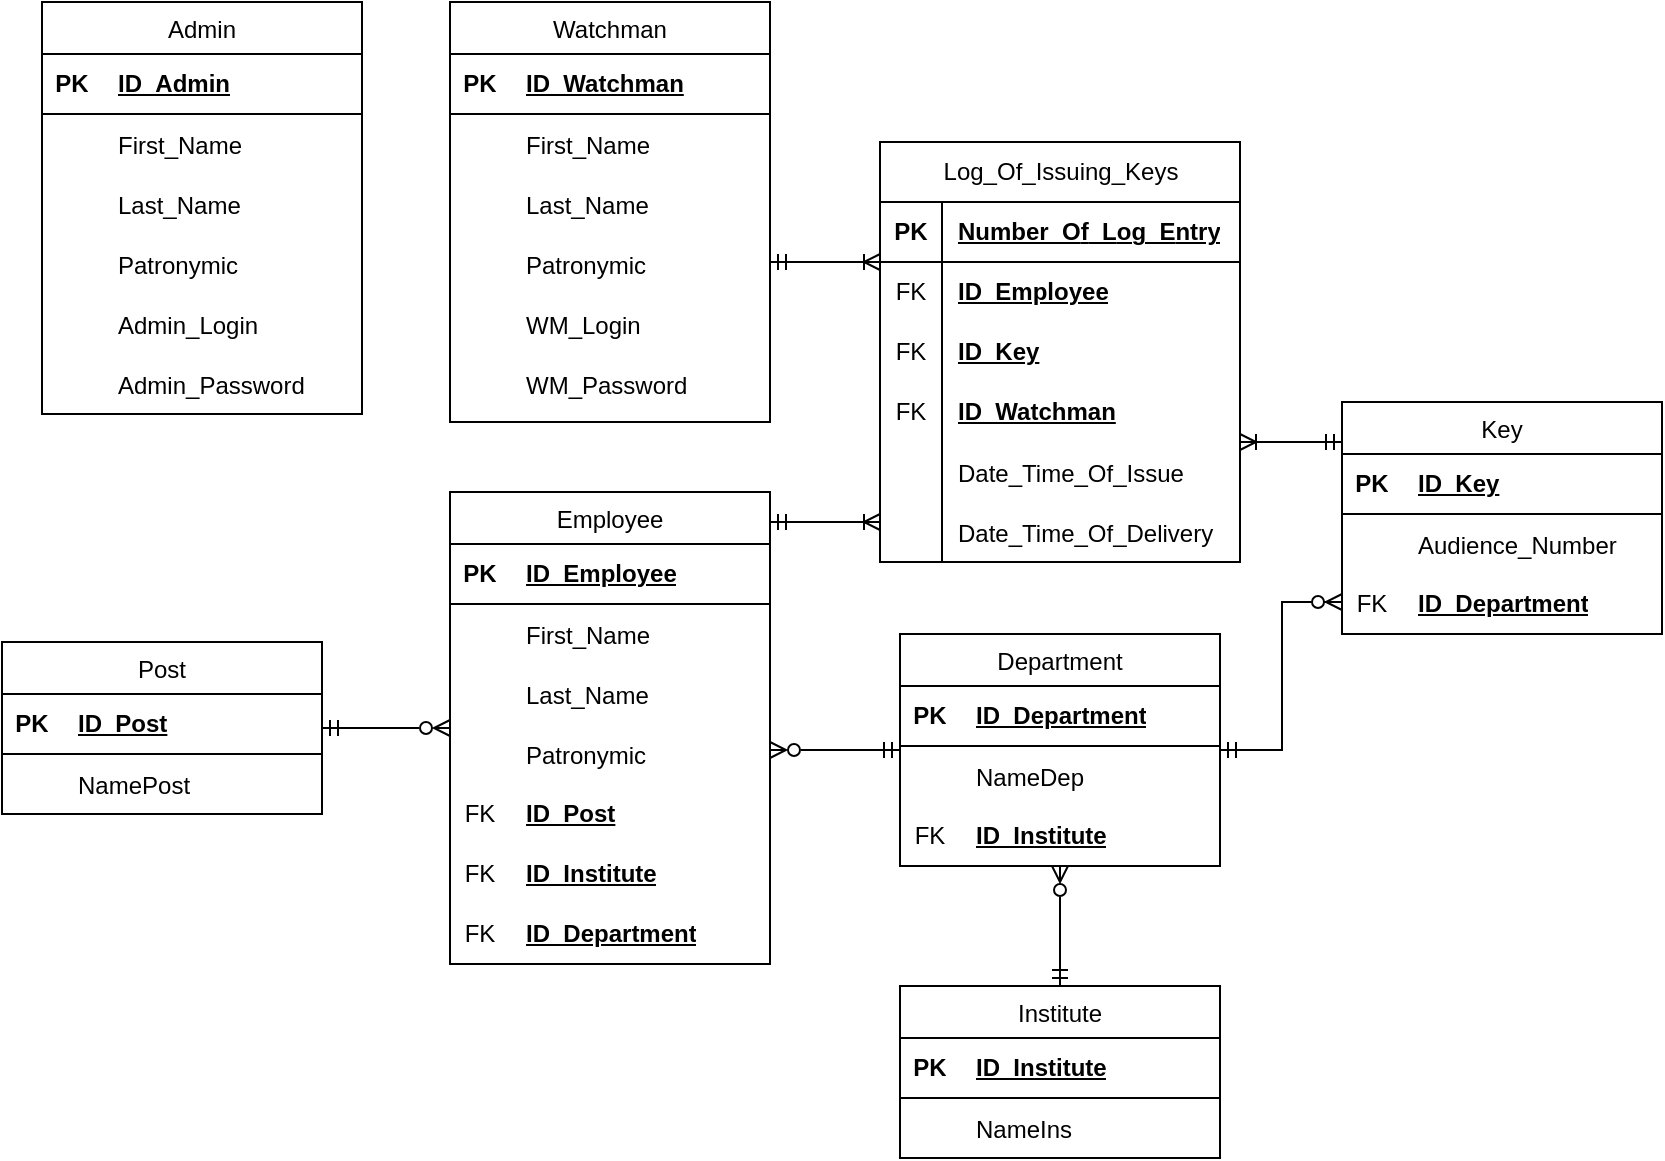 <mxfile version="22.0.2" type="device">
  <diagram id="C5RBs43oDa-KdzZeNtuy" name="Page-1">
    <mxGraphModel dx="978" dy="566" grid="1" gridSize="10" guides="1" tooltips="1" connect="1" arrows="1" fold="1" page="1" pageScale="1" pageWidth="827" pageHeight="1169" math="0" shadow="0">
      <root>
        <mxCell id="WIyWlLk6GJQsqaUBKTNV-0" />
        <mxCell id="WIyWlLk6GJQsqaUBKTNV-1" parent="WIyWlLk6GJQsqaUBKTNV-0" />
        <mxCell id="zkfFHV4jXpPFQw0GAbJ--0" value="Employee" style="swimlane;fontStyle=0;align=center;verticalAlign=top;childLayout=stackLayout;horizontal=1;startSize=26;horizontalStack=0;resizeParent=1;resizeLast=0;collapsible=1;marginBottom=0;rounded=0;shadow=0;strokeWidth=1;" parent="WIyWlLk6GJQsqaUBKTNV-1" vertex="1">
          <mxGeometry x="254" y="295" width="160" height="236" as="geometry">
            <mxRectangle x="230" y="140" width="160" height="26" as="alternateBounds" />
          </mxGeometry>
        </mxCell>
        <mxCell id="UOupSPB55MdnXbQMoO1Y-1" value="" style="shape=table;startSize=0;container=1;collapsible=1;childLayout=tableLayout;fixedRows=1;rowLines=0;fontStyle=0;align=center;resizeLast=1;strokeColor=none;fillColor=none;collapsible=0;" parent="zkfFHV4jXpPFQw0GAbJ--0" vertex="1">
          <mxGeometry y="26" width="160" height="30" as="geometry" />
        </mxCell>
        <mxCell id="UOupSPB55MdnXbQMoO1Y-2" value="" style="shape=tableRow;horizontal=0;startSize=0;swimlaneHead=0;swimlaneBody=0;fillColor=none;collapsible=0;dropTarget=0;points=[[0,0.5],[1,0.5]];portConstraint=eastwest;top=0;left=0;right=0;bottom=1;" parent="UOupSPB55MdnXbQMoO1Y-1" vertex="1">
          <mxGeometry width="160" height="30" as="geometry" />
        </mxCell>
        <mxCell id="UOupSPB55MdnXbQMoO1Y-3" value="PK" style="shape=partialRectangle;connectable=0;fillColor=none;top=0;left=0;bottom=0;right=0;fontStyle=1;overflow=hidden;whiteSpace=wrap;html=1;" parent="UOupSPB55MdnXbQMoO1Y-2" vertex="1">
          <mxGeometry width="30" height="30" as="geometry">
            <mxRectangle width="30" height="30" as="alternateBounds" />
          </mxGeometry>
        </mxCell>
        <mxCell id="UOupSPB55MdnXbQMoO1Y-4" value="ID_Employee" style="shape=partialRectangle;connectable=0;fillColor=none;top=0;left=0;bottom=0;right=0;align=left;spacingLeft=6;fontStyle=5;overflow=hidden;whiteSpace=wrap;html=1;" parent="UOupSPB55MdnXbQMoO1Y-2" vertex="1">
          <mxGeometry x="30" width="130" height="30" as="geometry">
            <mxRectangle width="130" height="30" as="alternateBounds" />
          </mxGeometry>
        </mxCell>
        <mxCell id="UOupSPB55MdnXbQMoO1Y-19" value="" style="shape=table;startSize=0;container=1;collapsible=1;childLayout=tableLayout;fixedRows=1;rowLines=0;fontStyle=0;align=center;resizeLast=1;strokeColor=none;fillColor=none;collapsible=0;whiteSpace=wrap;html=1;" parent="zkfFHV4jXpPFQw0GAbJ--0" vertex="1">
          <mxGeometry y="56" width="160" height="180" as="geometry" />
        </mxCell>
        <mxCell id="UOupSPB55MdnXbQMoO1Y-20" value="" style="shape=tableRow;horizontal=0;startSize=0;swimlaneHead=0;swimlaneBody=0;fillColor=none;collapsible=0;dropTarget=0;points=[[0,0.5],[1,0.5]];portConstraint=eastwest;top=0;left=0;right=0;bottom=0;" parent="UOupSPB55MdnXbQMoO1Y-19" vertex="1">
          <mxGeometry width="160" height="30" as="geometry" />
        </mxCell>
        <mxCell id="UOupSPB55MdnXbQMoO1Y-21" value="" style="shape=partialRectangle;connectable=0;fillColor=none;top=0;left=0;bottom=0;right=0;editable=1;overflow=hidden;" parent="UOupSPB55MdnXbQMoO1Y-20" vertex="1">
          <mxGeometry width="30" height="30" as="geometry">
            <mxRectangle width="30" height="30" as="alternateBounds" />
          </mxGeometry>
        </mxCell>
        <mxCell id="UOupSPB55MdnXbQMoO1Y-22" value="First_Name" style="shape=partialRectangle;connectable=0;fillColor=none;top=0;left=0;bottom=0;right=0;align=left;spacingLeft=6;overflow=hidden;" parent="UOupSPB55MdnXbQMoO1Y-20" vertex="1">
          <mxGeometry x="30" width="130" height="30" as="geometry">
            <mxRectangle width="130" height="30" as="alternateBounds" />
          </mxGeometry>
        </mxCell>
        <mxCell id="UOupSPB55MdnXbQMoO1Y-23" value="" style="shape=tableRow;horizontal=0;startSize=0;swimlaneHead=0;swimlaneBody=0;fillColor=none;collapsible=0;dropTarget=0;points=[[0,0.5],[1,0.5]];portConstraint=eastwest;top=0;left=0;right=0;bottom=0;" parent="UOupSPB55MdnXbQMoO1Y-19" vertex="1">
          <mxGeometry y="30" width="160" height="30" as="geometry" />
        </mxCell>
        <mxCell id="UOupSPB55MdnXbQMoO1Y-24" value="" style="shape=partialRectangle;connectable=0;fillColor=none;top=0;left=0;bottom=0;right=0;editable=1;overflow=hidden;" parent="UOupSPB55MdnXbQMoO1Y-23" vertex="1">
          <mxGeometry width="30" height="30" as="geometry">
            <mxRectangle width="30" height="30" as="alternateBounds" />
          </mxGeometry>
        </mxCell>
        <mxCell id="UOupSPB55MdnXbQMoO1Y-25" value="Last_Name" style="shape=partialRectangle;connectable=0;fillColor=none;top=0;left=0;bottom=0;right=0;align=left;spacingLeft=6;overflow=hidden;" parent="UOupSPB55MdnXbQMoO1Y-23" vertex="1">
          <mxGeometry x="30" width="130" height="30" as="geometry">
            <mxRectangle width="130" height="30" as="alternateBounds" />
          </mxGeometry>
        </mxCell>
        <mxCell id="UOupSPB55MdnXbQMoO1Y-26" value="" style="shape=tableRow;horizontal=0;startSize=0;swimlaneHead=0;swimlaneBody=0;fillColor=none;collapsible=0;dropTarget=0;points=[[0,0.5],[1,0.5]];portConstraint=eastwest;top=0;left=0;right=0;bottom=0;" parent="UOupSPB55MdnXbQMoO1Y-19" vertex="1">
          <mxGeometry y="60" width="160" height="30" as="geometry" />
        </mxCell>
        <mxCell id="UOupSPB55MdnXbQMoO1Y-27" value="" style="shape=partialRectangle;connectable=0;fillColor=none;top=0;left=0;bottom=0;right=0;editable=1;overflow=hidden;" parent="UOupSPB55MdnXbQMoO1Y-26" vertex="1">
          <mxGeometry width="30" height="30" as="geometry">
            <mxRectangle width="30" height="30" as="alternateBounds" />
          </mxGeometry>
        </mxCell>
        <mxCell id="UOupSPB55MdnXbQMoO1Y-28" value="Patronymic" style="shape=partialRectangle;connectable=0;fillColor=none;top=0;left=0;bottom=0;right=0;align=left;spacingLeft=6;overflow=hidden;" parent="UOupSPB55MdnXbQMoO1Y-26" vertex="1">
          <mxGeometry x="30" width="130" height="30" as="geometry">
            <mxRectangle width="130" height="30" as="alternateBounds" />
          </mxGeometry>
        </mxCell>
        <mxCell id="UOupSPB55MdnXbQMoO1Y-46" value="" style="shape=tableRow;horizontal=0;startSize=0;swimlaneHead=0;swimlaneBody=0;fillColor=none;collapsible=0;dropTarget=0;points=[[0,0.5],[1,0.5]];portConstraint=eastwest;top=0;left=0;right=0;bottom=0;" parent="UOupSPB55MdnXbQMoO1Y-19" vertex="1">
          <mxGeometry y="90" width="160" height="30" as="geometry" />
        </mxCell>
        <mxCell id="UOupSPB55MdnXbQMoO1Y-47" value="FK" style="shape=partialRectangle;connectable=0;fillColor=none;top=0;left=0;bottom=0;right=0;fontStyle=0;overflow=hidden;whiteSpace=wrap;html=1;" parent="UOupSPB55MdnXbQMoO1Y-46" vertex="1">
          <mxGeometry width="30" height="30" as="geometry">
            <mxRectangle width="30" height="30" as="alternateBounds" />
          </mxGeometry>
        </mxCell>
        <mxCell id="UOupSPB55MdnXbQMoO1Y-48" value="&lt;span style=&quot;font-weight: 700; text-decoration-line: underline;&quot;&gt;ID_Post&lt;/span&gt;" style="shape=partialRectangle;connectable=0;fillColor=none;top=0;left=0;bottom=0;right=0;align=left;spacingLeft=6;fontStyle=0;overflow=hidden;whiteSpace=wrap;html=1;" parent="UOupSPB55MdnXbQMoO1Y-46" vertex="1">
          <mxGeometry x="30" width="130" height="30" as="geometry">
            <mxRectangle width="130" height="30" as="alternateBounds" />
          </mxGeometry>
        </mxCell>
        <mxCell id="uPKx5u7-B9Xr0Ci02o4j-3" value="" style="shape=tableRow;horizontal=0;startSize=0;swimlaneHead=0;swimlaneBody=0;fillColor=none;collapsible=0;dropTarget=0;points=[[0,0.5],[1,0.5]];portConstraint=eastwest;top=0;left=0;right=0;bottom=0;" vertex="1" parent="UOupSPB55MdnXbQMoO1Y-19">
          <mxGeometry y="120" width="160" height="30" as="geometry" />
        </mxCell>
        <mxCell id="uPKx5u7-B9Xr0Ci02o4j-4" value="FK" style="shape=partialRectangle;connectable=0;fillColor=none;top=0;left=0;bottom=0;right=0;fontStyle=0;overflow=hidden;whiteSpace=wrap;html=1;" vertex="1" parent="uPKx5u7-B9Xr0Ci02o4j-3">
          <mxGeometry width="30" height="30" as="geometry">
            <mxRectangle width="30" height="30" as="alternateBounds" />
          </mxGeometry>
        </mxCell>
        <mxCell id="uPKx5u7-B9Xr0Ci02o4j-5" value="&lt;b&gt;&lt;u&gt;ID_Institute&lt;/u&gt;&lt;/b&gt;" style="shape=partialRectangle;connectable=0;fillColor=none;top=0;left=0;bottom=0;right=0;align=left;spacingLeft=6;fontStyle=0;overflow=hidden;whiteSpace=wrap;html=1;" vertex="1" parent="uPKx5u7-B9Xr0Ci02o4j-3">
          <mxGeometry x="30" width="130" height="30" as="geometry">
            <mxRectangle width="130" height="30" as="alternateBounds" />
          </mxGeometry>
        </mxCell>
        <mxCell id="7SrPLqzMXHPydlQZm9VU-0" value="" style="shape=tableRow;horizontal=0;startSize=0;swimlaneHead=0;swimlaneBody=0;fillColor=none;collapsible=0;dropTarget=0;points=[[0,0.5],[1,0.5]];portConstraint=eastwest;top=0;left=0;right=0;bottom=0;" parent="UOupSPB55MdnXbQMoO1Y-19" vertex="1">
          <mxGeometry y="150" width="160" height="30" as="geometry" />
        </mxCell>
        <mxCell id="7SrPLqzMXHPydlQZm9VU-1" value="FK" style="shape=partialRectangle;connectable=0;fillColor=none;top=0;left=0;bottom=0;right=0;fontStyle=0;overflow=hidden;whiteSpace=wrap;html=1;" parent="7SrPLqzMXHPydlQZm9VU-0" vertex="1">
          <mxGeometry width="30" height="30" as="geometry">
            <mxRectangle width="30" height="30" as="alternateBounds" />
          </mxGeometry>
        </mxCell>
        <mxCell id="7SrPLqzMXHPydlQZm9VU-2" value="&lt;b&gt;&lt;u&gt;ID_Department&lt;/u&gt;&lt;/b&gt;" style="shape=partialRectangle;connectable=0;fillColor=none;top=0;left=0;bottom=0;right=0;align=left;spacingLeft=6;fontStyle=0;overflow=hidden;whiteSpace=wrap;html=1;" parent="7SrPLqzMXHPydlQZm9VU-0" vertex="1">
          <mxGeometry x="30" width="130" height="30" as="geometry">
            <mxRectangle width="130" height="30" as="alternateBounds" />
          </mxGeometry>
        </mxCell>
        <mxCell id="zkfFHV4jXpPFQw0GAbJ--6" value="Post" style="swimlane;fontStyle=0;align=center;verticalAlign=top;childLayout=stackLayout;horizontal=1;startSize=26;horizontalStack=0;resizeParent=1;resizeLast=0;collapsible=1;marginBottom=0;rounded=0;shadow=0;strokeWidth=1;" parent="WIyWlLk6GJQsqaUBKTNV-1" vertex="1">
          <mxGeometry x="30" y="370" width="160" height="86" as="geometry">
            <mxRectangle x="130" y="380" width="160" height="26" as="alternateBounds" />
          </mxGeometry>
        </mxCell>
        <mxCell id="UOupSPB55MdnXbQMoO1Y-39" value="" style="shape=table;startSize=0;container=1;collapsible=1;childLayout=tableLayout;fixedRows=1;rowLines=0;fontStyle=0;align=center;resizeLast=1;strokeColor=none;fillColor=none;collapsible=0;" parent="zkfFHV4jXpPFQw0GAbJ--6" vertex="1">
          <mxGeometry y="26" width="160" height="60" as="geometry" />
        </mxCell>
        <mxCell id="UOupSPB55MdnXbQMoO1Y-40" value="" style="shape=tableRow;horizontal=0;startSize=0;swimlaneHead=0;swimlaneBody=0;fillColor=none;collapsible=0;dropTarget=0;points=[[0,0.5],[1,0.5]];portConstraint=eastwest;top=0;left=0;right=0;bottom=1;" parent="UOupSPB55MdnXbQMoO1Y-39" vertex="1">
          <mxGeometry width="160" height="30" as="geometry" />
        </mxCell>
        <mxCell id="UOupSPB55MdnXbQMoO1Y-41" value="PK" style="shape=partialRectangle;connectable=0;fillColor=none;top=0;left=0;bottom=0;right=0;fontStyle=1;overflow=hidden;whiteSpace=wrap;html=1;" parent="UOupSPB55MdnXbQMoO1Y-40" vertex="1">
          <mxGeometry width="30" height="30" as="geometry">
            <mxRectangle width="30" height="30" as="alternateBounds" />
          </mxGeometry>
        </mxCell>
        <mxCell id="UOupSPB55MdnXbQMoO1Y-42" value="ID_Post" style="shape=partialRectangle;connectable=0;fillColor=none;top=0;left=0;bottom=0;right=0;align=left;spacingLeft=6;fontStyle=5;overflow=hidden;whiteSpace=wrap;html=1;" parent="UOupSPB55MdnXbQMoO1Y-40" vertex="1">
          <mxGeometry x="30" width="130" height="30" as="geometry">
            <mxRectangle width="130" height="30" as="alternateBounds" />
          </mxGeometry>
        </mxCell>
        <mxCell id="UOupSPB55MdnXbQMoO1Y-43" value="" style="shape=tableRow;horizontal=0;startSize=0;swimlaneHead=0;swimlaneBody=0;fillColor=none;collapsible=0;dropTarget=0;points=[[0,0.5],[1,0.5]];portConstraint=eastwest;top=0;left=0;right=0;bottom=0;" parent="UOupSPB55MdnXbQMoO1Y-39" vertex="1">
          <mxGeometry y="30" width="160" height="30" as="geometry" />
        </mxCell>
        <mxCell id="UOupSPB55MdnXbQMoO1Y-44" value="" style="shape=partialRectangle;connectable=0;fillColor=none;top=0;left=0;bottom=0;right=0;editable=1;overflow=hidden;" parent="UOupSPB55MdnXbQMoO1Y-43" vertex="1">
          <mxGeometry width="30" height="30" as="geometry">
            <mxRectangle width="30" height="30" as="alternateBounds" />
          </mxGeometry>
        </mxCell>
        <mxCell id="UOupSPB55MdnXbQMoO1Y-45" value="NamePost" style="shape=partialRectangle;connectable=0;fillColor=none;top=0;left=0;bottom=0;right=0;align=left;spacingLeft=6;overflow=hidden;" parent="UOupSPB55MdnXbQMoO1Y-43" vertex="1">
          <mxGeometry x="30" width="130" height="30" as="geometry">
            <mxRectangle width="130" height="30" as="alternateBounds" />
          </mxGeometry>
        </mxCell>
        <mxCell id="zkfFHV4jXpPFQw0GAbJ--13" value="Department" style="swimlane;fontStyle=0;align=center;verticalAlign=top;childLayout=stackLayout;horizontal=1;startSize=26;horizontalStack=0;resizeParent=1;resizeLast=0;collapsible=1;marginBottom=0;rounded=0;shadow=0;strokeWidth=1;" parent="WIyWlLk6GJQsqaUBKTNV-1" vertex="1">
          <mxGeometry x="479" y="366" width="160" height="116" as="geometry">
            <mxRectangle x="340" y="380" width="170" height="26" as="alternateBounds" />
          </mxGeometry>
        </mxCell>
        <mxCell id="UOupSPB55MdnXbQMoO1Y-9" value="" style="shape=table;startSize=0;container=1;collapsible=1;childLayout=tableLayout;fixedRows=1;rowLines=0;fontStyle=0;align=center;resizeLast=1;strokeColor=none;fillColor=none;collapsible=0;" parent="zkfFHV4jXpPFQw0GAbJ--13" vertex="1">
          <mxGeometry y="26" width="160" height="90" as="geometry" />
        </mxCell>
        <mxCell id="UOupSPB55MdnXbQMoO1Y-10" value="" style="shape=tableRow;horizontal=0;startSize=0;swimlaneHead=0;swimlaneBody=0;fillColor=none;collapsible=0;dropTarget=0;points=[[0,0.5],[1,0.5]];portConstraint=eastwest;top=0;left=0;right=0;bottom=1;" parent="UOupSPB55MdnXbQMoO1Y-9" vertex="1">
          <mxGeometry width="160" height="30" as="geometry" />
        </mxCell>
        <mxCell id="UOupSPB55MdnXbQMoO1Y-11" value="PK" style="shape=partialRectangle;connectable=0;fillColor=none;top=0;left=0;bottom=0;right=0;fontStyle=1;overflow=hidden;whiteSpace=wrap;html=1;" parent="UOupSPB55MdnXbQMoO1Y-10" vertex="1">
          <mxGeometry width="30" height="30" as="geometry">
            <mxRectangle width="30" height="30" as="alternateBounds" />
          </mxGeometry>
        </mxCell>
        <mxCell id="UOupSPB55MdnXbQMoO1Y-12" value="ID_Department" style="shape=partialRectangle;connectable=0;fillColor=none;top=0;left=0;bottom=0;right=0;align=left;spacingLeft=6;fontStyle=5;overflow=hidden;whiteSpace=wrap;html=1;" parent="UOupSPB55MdnXbQMoO1Y-10" vertex="1">
          <mxGeometry x="30" width="130" height="30" as="geometry">
            <mxRectangle width="130" height="30" as="alternateBounds" />
          </mxGeometry>
        </mxCell>
        <mxCell id="UOupSPB55MdnXbQMoO1Y-16" value="" style="shape=tableRow;horizontal=0;startSize=0;swimlaneHead=0;swimlaneBody=0;fillColor=none;collapsible=0;dropTarget=0;points=[[0,0.5],[1,0.5]];portConstraint=eastwest;top=0;left=0;right=0;bottom=0;" parent="UOupSPB55MdnXbQMoO1Y-9" vertex="1">
          <mxGeometry y="30" width="160" height="30" as="geometry" />
        </mxCell>
        <mxCell id="UOupSPB55MdnXbQMoO1Y-17" value="" style="shape=partialRectangle;connectable=0;fillColor=none;top=0;left=0;bottom=0;right=0;editable=1;overflow=hidden;" parent="UOupSPB55MdnXbQMoO1Y-16" vertex="1">
          <mxGeometry width="30" height="30" as="geometry">
            <mxRectangle width="30" height="30" as="alternateBounds" />
          </mxGeometry>
        </mxCell>
        <mxCell id="UOupSPB55MdnXbQMoO1Y-18" value="NameDep" style="shape=partialRectangle;connectable=0;fillColor=none;top=0;left=0;bottom=0;right=0;align=left;spacingLeft=6;overflow=hidden;" parent="UOupSPB55MdnXbQMoO1Y-16" vertex="1">
          <mxGeometry x="30" width="130" height="30" as="geometry">
            <mxRectangle width="130" height="30" as="alternateBounds" />
          </mxGeometry>
        </mxCell>
        <mxCell id="7SrPLqzMXHPydlQZm9VU-12" value="" style="shape=tableRow;horizontal=0;startSize=0;swimlaneHead=0;swimlaneBody=0;fillColor=none;collapsible=0;dropTarget=0;points=[[0,0.5],[1,0.5]];portConstraint=eastwest;top=0;left=0;right=0;bottom=0;" parent="UOupSPB55MdnXbQMoO1Y-9" vertex="1">
          <mxGeometry y="60" width="160" height="30" as="geometry" />
        </mxCell>
        <mxCell id="7SrPLqzMXHPydlQZm9VU-13" value="FK" style="shape=partialRectangle;connectable=0;fillColor=none;top=0;left=0;bottom=0;right=0;fontStyle=0;overflow=hidden;whiteSpace=wrap;html=1;" parent="7SrPLqzMXHPydlQZm9VU-12" vertex="1">
          <mxGeometry width="30" height="30" as="geometry">
            <mxRectangle width="30" height="30" as="alternateBounds" />
          </mxGeometry>
        </mxCell>
        <mxCell id="7SrPLqzMXHPydlQZm9VU-14" value="&lt;b&gt;&lt;u&gt;ID_Institute&lt;/u&gt;&lt;/b&gt;" style="shape=partialRectangle;connectable=0;fillColor=none;top=0;left=0;bottom=0;right=0;align=left;spacingLeft=6;fontStyle=0;overflow=hidden;whiteSpace=wrap;html=1;" parent="7SrPLqzMXHPydlQZm9VU-12" vertex="1">
          <mxGeometry x="30" width="130" height="30" as="geometry">
            <mxRectangle width="130" height="30" as="alternateBounds" />
          </mxGeometry>
        </mxCell>
        <mxCell id="zkfFHV4jXpPFQw0GAbJ--17" value="Key" style="swimlane;fontStyle=0;align=center;verticalAlign=top;childLayout=stackLayout;horizontal=1;startSize=26;horizontalStack=0;resizeParent=1;resizeLast=0;collapsible=1;marginBottom=0;rounded=0;shadow=0;strokeWidth=1;" parent="WIyWlLk6GJQsqaUBKTNV-1" vertex="1">
          <mxGeometry x="700" y="250" width="160" height="116" as="geometry">
            <mxRectangle x="550" y="140" width="160" height="26" as="alternateBounds" />
          </mxGeometry>
        </mxCell>
        <mxCell id="UOupSPB55MdnXbQMoO1Y-5" value="" style="shape=table;startSize=0;container=1;collapsible=1;childLayout=tableLayout;fixedRows=1;rowLines=0;fontStyle=0;align=center;resizeLast=1;strokeColor=none;fillColor=none;collapsible=0;" parent="zkfFHV4jXpPFQw0GAbJ--17" vertex="1">
          <mxGeometry y="26" width="160" height="30" as="geometry" />
        </mxCell>
        <mxCell id="UOupSPB55MdnXbQMoO1Y-6" value="" style="shape=tableRow;horizontal=0;startSize=0;swimlaneHead=0;swimlaneBody=0;fillColor=none;collapsible=0;dropTarget=0;points=[[0,0.5],[1,0.5]];portConstraint=eastwest;top=0;left=0;right=0;bottom=1;" parent="UOupSPB55MdnXbQMoO1Y-5" vertex="1">
          <mxGeometry width="160" height="30" as="geometry" />
        </mxCell>
        <mxCell id="UOupSPB55MdnXbQMoO1Y-7" value="PK" style="shape=partialRectangle;connectable=0;fillColor=none;top=0;left=0;bottom=0;right=0;fontStyle=1;overflow=hidden;whiteSpace=wrap;html=1;" parent="UOupSPB55MdnXbQMoO1Y-6" vertex="1">
          <mxGeometry width="30" height="30" as="geometry">
            <mxRectangle width="30" height="30" as="alternateBounds" />
          </mxGeometry>
        </mxCell>
        <mxCell id="UOupSPB55MdnXbQMoO1Y-8" value="ID_Key" style="shape=partialRectangle;connectable=0;fillColor=none;top=0;left=0;bottom=0;right=0;align=left;spacingLeft=6;fontStyle=5;overflow=hidden;whiteSpace=wrap;html=1;" parent="UOupSPB55MdnXbQMoO1Y-6" vertex="1">
          <mxGeometry x="30" width="130" height="30" as="geometry">
            <mxRectangle width="130" height="30" as="alternateBounds" />
          </mxGeometry>
        </mxCell>
        <mxCell id="UOupSPB55MdnXbQMoO1Y-29" value="" style="shape=table;startSize=0;container=1;collapsible=1;childLayout=tableLayout;fixedRows=1;rowLines=0;fontStyle=0;align=center;resizeLast=1;strokeColor=none;fillColor=none;collapsible=0;whiteSpace=wrap;html=1;" parent="zkfFHV4jXpPFQw0GAbJ--17" vertex="1">
          <mxGeometry y="56" width="160" height="60" as="geometry" />
        </mxCell>
        <mxCell id="UOupSPB55MdnXbQMoO1Y-30" value="" style="shape=tableRow;horizontal=0;startSize=0;swimlaneHead=0;swimlaneBody=0;fillColor=none;collapsible=0;dropTarget=0;points=[[0,0.5],[1,0.5]];portConstraint=eastwest;top=0;left=0;right=0;bottom=0;" parent="UOupSPB55MdnXbQMoO1Y-29" vertex="1">
          <mxGeometry width="160" height="30" as="geometry" />
        </mxCell>
        <mxCell id="UOupSPB55MdnXbQMoO1Y-31" value="" style="shape=partialRectangle;connectable=0;fillColor=none;top=0;left=0;bottom=0;right=0;editable=1;overflow=hidden;" parent="UOupSPB55MdnXbQMoO1Y-30" vertex="1">
          <mxGeometry width="30" height="30" as="geometry">
            <mxRectangle width="30" height="30" as="alternateBounds" />
          </mxGeometry>
        </mxCell>
        <mxCell id="UOupSPB55MdnXbQMoO1Y-32" value="Audience_Number" style="shape=partialRectangle;connectable=0;fillColor=none;top=0;left=0;bottom=0;right=0;align=left;spacingLeft=6;overflow=hidden;" parent="UOupSPB55MdnXbQMoO1Y-30" vertex="1">
          <mxGeometry x="30" width="130" height="30" as="geometry">
            <mxRectangle width="130" height="30" as="alternateBounds" />
          </mxGeometry>
        </mxCell>
        <mxCell id="UOupSPB55MdnXbQMoO1Y-33" value="" style="shape=tableRow;horizontal=0;startSize=0;swimlaneHead=0;swimlaneBody=0;fillColor=none;collapsible=0;dropTarget=0;points=[[0,0.5],[1,0.5]];portConstraint=eastwest;top=0;left=0;right=0;bottom=0;" parent="UOupSPB55MdnXbQMoO1Y-29" vertex="1">
          <mxGeometry y="30" width="160" height="30" as="geometry" />
        </mxCell>
        <mxCell id="UOupSPB55MdnXbQMoO1Y-34" value="FK" style="shape=partialRectangle;connectable=0;fillColor=none;top=0;left=0;bottom=0;right=0;fontStyle=0;overflow=hidden;whiteSpace=wrap;html=1;" parent="UOupSPB55MdnXbQMoO1Y-33" vertex="1">
          <mxGeometry width="30" height="30" as="geometry">
            <mxRectangle width="30" height="30" as="alternateBounds" />
          </mxGeometry>
        </mxCell>
        <mxCell id="UOupSPB55MdnXbQMoO1Y-35" value="&lt;span style=&quot;font-weight: 700; text-decoration-line: underline;&quot;&gt;ID_Department&lt;/span&gt;" style="shape=partialRectangle;connectable=0;fillColor=none;top=0;left=0;bottom=0;right=0;align=left;spacingLeft=6;fontStyle=0;overflow=hidden;whiteSpace=wrap;html=1;" parent="UOupSPB55MdnXbQMoO1Y-33" vertex="1">
          <mxGeometry x="30" width="130" height="30" as="geometry">
            <mxRectangle width="130" height="30" as="alternateBounds" />
          </mxGeometry>
        </mxCell>
        <mxCell id="UOupSPB55MdnXbQMoO1Y-53" value="" style="edgeStyle=entityRelationEdgeStyle;fontSize=12;html=1;endArrow=ERzeroToMany;startArrow=ERmandOne;rounded=0;endFill=0;" parent="WIyWlLk6GJQsqaUBKTNV-1" source="zkfFHV4jXpPFQw0GAbJ--6" target="zkfFHV4jXpPFQw0GAbJ--0" edge="1">
          <mxGeometry width="100" height="100" relative="1" as="geometry">
            <mxPoint x="219" y="470" as="sourcePoint" />
            <mxPoint x="499" y="460" as="targetPoint" />
          </mxGeometry>
        </mxCell>
        <mxCell id="UOupSPB55MdnXbQMoO1Y-61" value="&lt;font style=&quot;font-weight: normal; font-size: 12px;&quot; face=&quot;Helvetica&quot;&gt;&lt;span style=&quot;line-height: 107%;&quot; lang=&quot;EN-US&quot;&gt;Log_&lt;/span&gt;&lt;span style=&quot;line-height: 107%;&quot; lang=&quot;EN-US&quot;&gt;Of_&lt;/span&gt;&lt;span style=&quot;line-height: 107%;&quot; lang=&quot;EN-US&quot;&gt;Issuing_&lt;/span&gt;&lt;span style=&quot;line-height: 107%;&quot; lang=&quot;EN-US&quot;&gt;Keys&lt;/span&gt;&lt;/font&gt;" style="shape=table;startSize=30;container=1;collapsible=1;childLayout=tableLayout;fixedRows=1;rowLines=0;fontStyle=1;align=center;resizeLast=1;html=1;" parent="WIyWlLk6GJQsqaUBKTNV-1" vertex="1">
          <mxGeometry x="469" y="120" width="180" height="210" as="geometry" />
        </mxCell>
        <mxCell id="UOupSPB55MdnXbQMoO1Y-62" value="" style="shape=tableRow;horizontal=0;startSize=0;swimlaneHead=0;swimlaneBody=0;fillColor=none;collapsible=0;dropTarget=0;points=[[0,0.5],[1,0.5]];portConstraint=eastwest;top=0;left=0;right=0;bottom=1;" parent="UOupSPB55MdnXbQMoO1Y-61" vertex="1">
          <mxGeometry y="30" width="180" height="30" as="geometry" />
        </mxCell>
        <mxCell id="UOupSPB55MdnXbQMoO1Y-63" value="PK" style="shape=partialRectangle;connectable=0;fillColor=none;top=0;left=0;bottom=0;right=0;fontStyle=1;overflow=hidden;whiteSpace=wrap;html=1;" parent="UOupSPB55MdnXbQMoO1Y-62" vertex="1">
          <mxGeometry width="31" height="30" as="geometry">
            <mxRectangle width="31" height="30" as="alternateBounds" />
          </mxGeometry>
        </mxCell>
        <mxCell id="UOupSPB55MdnXbQMoO1Y-64" value="&lt;span style=&quot;white-space-collapse: preserve;&quot; data-src-align=&quot;18:5&quot; class=&quot;EzKURWReUAB5oZgtQNkl&quot;&gt;Number_O&lt;/span&gt;&lt;span style=&quot;white-space-collapse: preserve;&quot;&gt;f&lt;/span&gt;&lt;span style=&quot;white-space-collapse: preserve;&quot; data-src-align=&quot;31:1&quot; class=&quot;EzKURWReUAB5oZgtQNkl&quot;&gt;_L&lt;/span&gt;&lt;span style=&quot;white-space-collapse: preserve;&quot; data-src-align=&quot;33:7&quot; class=&quot;EzKURWReUAB5oZgtQNkl&quot;&gt;og_E&lt;/span&gt;&lt;span style=&quot;white-space-collapse: preserve;&quot; data-src-align=&quot;24:6&quot; class=&quot;EzKURWReUAB5oZgtQNkl&quot;&gt;ntry&lt;/span&gt;" style="shape=partialRectangle;connectable=0;fillColor=none;top=0;left=0;bottom=0;right=0;align=left;spacingLeft=6;fontStyle=5;overflow=hidden;whiteSpace=wrap;html=1;" parent="UOupSPB55MdnXbQMoO1Y-62" vertex="1">
          <mxGeometry x="31" width="149" height="30" as="geometry">
            <mxRectangle width="149" height="30" as="alternateBounds" />
          </mxGeometry>
        </mxCell>
        <mxCell id="UOupSPB55MdnXbQMoO1Y-77" value="" style="shape=tableRow;horizontal=0;startSize=0;swimlaneHead=0;swimlaneBody=0;fillColor=none;collapsible=0;dropTarget=0;points=[[0,0.5],[1,0.5]];portConstraint=eastwest;top=0;left=0;right=0;bottom=0;" parent="UOupSPB55MdnXbQMoO1Y-61" vertex="1">
          <mxGeometry y="60" width="180" height="30" as="geometry" />
        </mxCell>
        <mxCell id="UOupSPB55MdnXbQMoO1Y-78" value="FK" style="shape=partialRectangle;connectable=0;fillColor=none;top=0;left=0;bottom=0;right=0;fontStyle=0;overflow=hidden;whiteSpace=wrap;html=1;" parent="UOupSPB55MdnXbQMoO1Y-77" vertex="1">
          <mxGeometry width="31" height="30" as="geometry">
            <mxRectangle width="31" height="30" as="alternateBounds" />
          </mxGeometry>
        </mxCell>
        <mxCell id="UOupSPB55MdnXbQMoO1Y-79" value="&lt;span style=&quot;font-weight: 700; text-decoration-line: underline;&quot;&gt;ID_Employee&lt;/span&gt;" style="shape=partialRectangle;connectable=0;fillColor=none;top=0;left=0;bottom=0;right=0;align=left;spacingLeft=6;fontStyle=0;overflow=hidden;whiteSpace=wrap;html=1;" parent="UOupSPB55MdnXbQMoO1Y-77" vertex="1">
          <mxGeometry x="31" width="149" height="30" as="geometry">
            <mxRectangle width="149" height="30" as="alternateBounds" />
          </mxGeometry>
        </mxCell>
        <mxCell id="UOupSPB55MdnXbQMoO1Y-80" value="" style="shape=tableRow;horizontal=0;startSize=0;swimlaneHead=0;swimlaneBody=0;fillColor=none;collapsible=0;dropTarget=0;points=[[0,0.5],[1,0.5]];portConstraint=eastwest;top=0;left=0;right=0;bottom=0;" parent="UOupSPB55MdnXbQMoO1Y-61" vertex="1">
          <mxGeometry y="90" width="180" height="30" as="geometry" />
        </mxCell>
        <mxCell id="UOupSPB55MdnXbQMoO1Y-81" value="FK" style="shape=partialRectangle;connectable=0;fillColor=none;top=0;left=0;bottom=0;right=0;fontStyle=0;overflow=hidden;whiteSpace=wrap;html=1;" parent="UOupSPB55MdnXbQMoO1Y-80" vertex="1">
          <mxGeometry width="31" height="30" as="geometry">
            <mxRectangle width="31" height="30" as="alternateBounds" />
          </mxGeometry>
        </mxCell>
        <mxCell id="UOupSPB55MdnXbQMoO1Y-82" value="&lt;span style=&quot;font-weight: 700; text-decoration-line: underline;&quot;&gt;ID_Key&lt;/span&gt;" style="shape=partialRectangle;connectable=0;fillColor=none;top=0;left=0;bottom=0;right=0;align=left;spacingLeft=6;fontStyle=0;overflow=hidden;whiteSpace=wrap;html=1;" parent="UOupSPB55MdnXbQMoO1Y-80" vertex="1">
          <mxGeometry x="31" width="149" height="30" as="geometry">
            <mxRectangle width="149" height="30" as="alternateBounds" />
          </mxGeometry>
        </mxCell>
        <mxCell id="uPKx5u7-B9Xr0Ci02o4j-36" value="" style="shape=tableRow;horizontal=0;startSize=0;swimlaneHead=0;swimlaneBody=0;fillColor=none;collapsible=0;dropTarget=0;points=[[0,0.5],[1,0.5]];portConstraint=eastwest;top=0;left=0;right=0;bottom=0;" vertex="1" parent="UOupSPB55MdnXbQMoO1Y-61">
          <mxGeometry y="120" width="180" height="30" as="geometry" />
        </mxCell>
        <mxCell id="uPKx5u7-B9Xr0Ci02o4j-37" value="FK" style="shape=partialRectangle;connectable=0;fillColor=none;top=0;left=0;bottom=0;right=0;fontStyle=0;overflow=hidden;whiteSpace=wrap;html=1;" vertex="1" parent="uPKx5u7-B9Xr0Ci02o4j-36">
          <mxGeometry width="31" height="30" as="geometry">
            <mxRectangle width="31" height="30" as="alternateBounds" />
          </mxGeometry>
        </mxCell>
        <mxCell id="uPKx5u7-B9Xr0Ci02o4j-38" value="&lt;b&gt;&lt;u&gt;ID_Watchman&lt;/u&gt;&lt;/b&gt;" style="shape=partialRectangle;connectable=0;fillColor=none;top=0;left=0;bottom=0;right=0;align=left;spacingLeft=6;fontStyle=0;overflow=hidden;whiteSpace=wrap;html=1;" vertex="1" parent="uPKx5u7-B9Xr0Ci02o4j-36">
          <mxGeometry x="31" width="149" height="30" as="geometry">
            <mxRectangle width="149" height="30" as="alternateBounds" />
          </mxGeometry>
        </mxCell>
        <mxCell id="UOupSPB55MdnXbQMoO1Y-83" value="" style="shape=tableRow;horizontal=0;startSize=0;swimlaneHead=0;swimlaneBody=0;fillColor=none;collapsible=0;dropTarget=0;points=[[0,0.5],[1,0.5]];portConstraint=eastwest;top=0;left=0;right=0;bottom=0;" parent="UOupSPB55MdnXbQMoO1Y-61" vertex="1">
          <mxGeometry y="150" width="180" height="30" as="geometry" />
        </mxCell>
        <mxCell id="UOupSPB55MdnXbQMoO1Y-84" value="" style="shape=partialRectangle;connectable=0;fillColor=none;top=0;left=0;bottom=0;right=0;editable=1;overflow=hidden;" parent="UOupSPB55MdnXbQMoO1Y-83" vertex="1">
          <mxGeometry width="31" height="30" as="geometry">
            <mxRectangle width="31" height="30" as="alternateBounds" />
          </mxGeometry>
        </mxCell>
        <mxCell id="UOupSPB55MdnXbQMoO1Y-85" value="Date_Time_Of_Issue" style="shape=partialRectangle;connectable=0;fillColor=none;top=0;left=0;bottom=0;right=0;align=left;spacingLeft=6;overflow=hidden;" parent="UOupSPB55MdnXbQMoO1Y-83" vertex="1">
          <mxGeometry x="31" width="149" height="30" as="geometry">
            <mxRectangle width="149" height="30" as="alternateBounds" />
          </mxGeometry>
        </mxCell>
        <mxCell id="UOupSPB55MdnXbQMoO1Y-86" value="" style="shape=tableRow;horizontal=0;startSize=0;swimlaneHead=0;swimlaneBody=0;fillColor=none;collapsible=0;dropTarget=0;points=[[0,0.5],[1,0.5]];portConstraint=eastwest;top=0;left=0;right=0;bottom=0;" parent="UOupSPB55MdnXbQMoO1Y-61" vertex="1">
          <mxGeometry y="180" width="180" height="30" as="geometry" />
        </mxCell>
        <mxCell id="UOupSPB55MdnXbQMoO1Y-87" value="" style="shape=partialRectangle;connectable=0;fillColor=none;top=0;left=0;bottom=0;right=0;editable=1;overflow=hidden;" parent="UOupSPB55MdnXbQMoO1Y-86" vertex="1">
          <mxGeometry width="31" height="30" as="geometry">
            <mxRectangle width="31" height="30" as="alternateBounds" />
          </mxGeometry>
        </mxCell>
        <mxCell id="UOupSPB55MdnXbQMoO1Y-88" value="Date_Time_Of_Delivery" style="shape=partialRectangle;connectable=0;fillColor=none;top=0;left=0;bottom=0;right=0;align=left;spacingLeft=6;overflow=hidden;" parent="UOupSPB55MdnXbQMoO1Y-86" vertex="1">
          <mxGeometry x="31" width="149" height="30" as="geometry">
            <mxRectangle width="149" height="30" as="alternateBounds" />
          </mxGeometry>
        </mxCell>
        <mxCell id="UOupSPB55MdnXbQMoO1Y-89" value="" style="fontSize=12;html=1;endArrow=ERoneToMany;startArrow=ERmandOne;rounded=0;edgeStyle=orthogonalEdgeStyle;" parent="WIyWlLk6GJQsqaUBKTNV-1" source="zkfFHV4jXpPFQw0GAbJ--0" target="UOupSPB55MdnXbQMoO1Y-61" edge="1">
          <mxGeometry width="100" height="100" relative="1" as="geometry">
            <mxPoint x="219" y="393" as="sourcePoint" />
            <mxPoint x="269" y="393" as="targetPoint" />
            <Array as="points">
              <mxPoint x="460" y="310" />
              <mxPoint x="460" y="310" />
            </Array>
          </mxGeometry>
        </mxCell>
        <mxCell id="UOupSPB55MdnXbQMoO1Y-91" value="" style="edgeStyle=orthogonalEdgeStyle;fontSize=12;html=1;endArrow=ERoneToMany;startArrow=ERmandOne;rounded=0;" parent="WIyWlLk6GJQsqaUBKTNV-1" source="zkfFHV4jXpPFQw0GAbJ--17" target="UOupSPB55MdnXbQMoO1Y-61" edge="1">
          <mxGeometry width="100" height="100" relative="1" as="geometry">
            <mxPoint x="429" y="331" as="sourcePoint" />
            <mxPoint x="489" y="220" as="targetPoint" />
            <Array as="points">
              <mxPoint x="670" y="270" />
              <mxPoint x="670" y="270" />
            </Array>
          </mxGeometry>
        </mxCell>
        <mxCell id="iQXDOTAF35_w5zDHZqyW-0" value="" style="edgeStyle=orthogonalEdgeStyle;fontSize=12;html=1;endArrow=ERzeroToMany;startArrow=ERmandOne;rounded=0;" parent="WIyWlLk6GJQsqaUBKTNV-1" source="zkfFHV4jXpPFQw0GAbJ--13" target="zkfFHV4jXpPFQw0GAbJ--17" edge="1">
          <mxGeometry width="100" height="100" relative="1" as="geometry">
            <mxPoint x="400" y="400" as="sourcePoint" />
            <mxPoint x="500" y="300" as="targetPoint" />
            <Array as="points">
              <mxPoint x="670" y="424" />
              <mxPoint x="670" y="350" />
            </Array>
          </mxGeometry>
        </mxCell>
        <mxCell id="iQXDOTAF35_w5zDHZqyW-18" value="" style="fontSize=12;html=1;endArrow=ERzeroToMany;startArrow=ERmandOne;rounded=0;edgeStyle=orthogonalEdgeStyle;endFill=0;" parent="WIyWlLk6GJQsqaUBKTNV-1" source="zkfFHV4jXpPFQw0GAbJ--13" target="zkfFHV4jXpPFQw0GAbJ--0" edge="1">
          <mxGeometry width="100" height="100" relative="1" as="geometry">
            <mxPoint x="450" y="450" as="sourcePoint" />
            <mxPoint x="490" y="520" as="targetPoint" />
            <Array as="points">
              <mxPoint x="520" y="400" />
              <mxPoint x="520" y="400" />
            </Array>
          </mxGeometry>
        </mxCell>
        <mxCell id="7SrPLqzMXHPydlQZm9VU-4" value="Institute" style="swimlane;fontStyle=0;align=center;verticalAlign=top;childLayout=stackLayout;horizontal=1;startSize=26;horizontalStack=0;resizeParent=1;resizeLast=0;collapsible=1;marginBottom=0;rounded=0;shadow=0;strokeWidth=1;" parent="WIyWlLk6GJQsqaUBKTNV-1" vertex="1">
          <mxGeometry x="479" y="542" width="160" height="86" as="geometry">
            <mxRectangle x="340" y="380" width="170" height="26" as="alternateBounds" />
          </mxGeometry>
        </mxCell>
        <mxCell id="7SrPLqzMXHPydlQZm9VU-5" value="" style="shape=table;startSize=0;container=1;collapsible=1;childLayout=tableLayout;fixedRows=1;rowLines=0;fontStyle=0;align=center;resizeLast=1;strokeColor=none;fillColor=none;collapsible=0;" parent="7SrPLqzMXHPydlQZm9VU-4" vertex="1">
          <mxGeometry y="26" width="160" height="60" as="geometry" />
        </mxCell>
        <mxCell id="7SrPLqzMXHPydlQZm9VU-6" value="" style="shape=tableRow;horizontal=0;startSize=0;swimlaneHead=0;swimlaneBody=0;fillColor=none;collapsible=0;dropTarget=0;points=[[0,0.5],[1,0.5]];portConstraint=eastwest;top=0;left=0;right=0;bottom=1;" parent="7SrPLqzMXHPydlQZm9VU-5" vertex="1">
          <mxGeometry width="160" height="30" as="geometry" />
        </mxCell>
        <mxCell id="7SrPLqzMXHPydlQZm9VU-7" value="PK" style="shape=partialRectangle;connectable=0;fillColor=none;top=0;left=0;bottom=0;right=0;fontStyle=1;overflow=hidden;whiteSpace=wrap;html=1;" parent="7SrPLqzMXHPydlQZm9VU-6" vertex="1">
          <mxGeometry width="30" height="30" as="geometry">
            <mxRectangle width="30" height="30" as="alternateBounds" />
          </mxGeometry>
        </mxCell>
        <mxCell id="7SrPLqzMXHPydlQZm9VU-8" value="ID_Institute" style="shape=partialRectangle;connectable=0;fillColor=none;top=0;left=0;bottom=0;right=0;align=left;spacingLeft=6;fontStyle=5;overflow=hidden;whiteSpace=wrap;html=1;" parent="7SrPLqzMXHPydlQZm9VU-6" vertex="1">
          <mxGeometry x="30" width="130" height="30" as="geometry">
            <mxRectangle width="130" height="30" as="alternateBounds" />
          </mxGeometry>
        </mxCell>
        <mxCell id="7SrPLqzMXHPydlQZm9VU-9" value="" style="shape=tableRow;horizontal=0;startSize=0;swimlaneHead=0;swimlaneBody=0;fillColor=none;collapsible=0;dropTarget=0;points=[[0,0.5],[1,0.5]];portConstraint=eastwest;top=0;left=0;right=0;bottom=0;" parent="7SrPLqzMXHPydlQZm9VU-5" vertex="1">
          <mxGeometry y="30" width="160" height="30" as="geometry" />
        </mxCell>
        <mxCell id="7SrPLqzMXHPydlQZm9VU-10" value="" style="shape=partialRectangle;connectable=0;fillColor=none;top=0;left=0;bottom=0;right=0;editable=1;overflow=hidden;" parent="7SrPLqzMXHPydlQZm9VU-9" vertex="1">
          <mxGeometry width="30" height="30" as="geometry">
            <mxRectangle width="30" height="30" as="alternateBounds" />
          </mxGeometry>
        </mxCell>
        <mxCell id="7SrPLqzMXHPydlQZm9VU-11" value="NameIns" style="shape=partialRectangle;connectable=0;fillColor=none;top=0;left=0;bottom=0;right=0;align=left;spacingLeft=6;overflow=hidden;" parent="7SrPLqzMXHPydlQZm9VU-9" vertex="1">
          <mxGeometry x="30" width="130" height="30" as="geometry">
            <mxRectangle width="130" height="30" as="alternateBounds" />
          </mxGeometry>
        </mxCell>
        <mxCell id="7SrPLqzMXHPydlQZm9VU-16" value="" style="fontSize=12;html=1;endArrow=ERzeroToMany;startArrow=ERmandOne;rounded=0;edgeStyle=orthogonalEdgeStyle;endFill=0;" parent="WIyWlLk6GJQsqaUBKTNV-1" source="7SrPLqzMXHPydlQZm9VU-4" target="zkfFHV4jXpPFQw0GAbJ--13" edge="1">
          <mxGeometry width="100" height="100" relative="1" as="geometry">
            <mxPoint x="540" y="410" as="sourcePoint" />
            <mxPoint x="424" y="410" as="targetPoint" />
            <Array as="points" />
          </mxGeometry>
        </mxCell>
        <mxCell id="uPKx5u7-B9Xr0Ci02o4j-6" value="Watchman" style="swimlane;fontStyle=0;align=center;verticalAlign=top;childLayout=stackLayout;horizontal=1;startSize=26;horizontalStack=0;resizeParent=1;resizeLast=0;collapsible=1;marginBottom=0;rounded=0;shadow=0;strokeWidth=1;" vertex="1" parent="WIyWlLk6GJQsqaUBKTNV-1">
          <mxGeometry x="254" y="50" width="160" height="210" as="geometry">
            <mxRectangle x="230" y="140" width="160" height="26" as="alternateBounds" />
          </mxGeometry>
        </mxCell>
        <mxCell id="uPKx5u7-B9Xr0Ci02o4j-7" value="" style="shape=table;startSize=0;container=1;collapsible=1;childLayout=tableLayout;fixedRows=1;rowLines=0;fontStyle=0;align=center;resizeLast=1;strokeColor=none;fillColor=none;collapsible=0;" vertex="1" parent="uPKx5u7-B9Xr0Ci02o4j-6">
          <mxGeometry y="26" width="160" height="30" as="geometry" />
        </mxCell>
        <mxCell id="uPKx5u7-B9Xr0Ci02o4j-8" value="" style="shape=tableRow;horizontal=0;startSize=0;swimlaneHead=0;swimlaneBody=0;fillColor=none;collapsible=0;dropTarget=0;points=[[0,0.5],[1,0.5]];portConstraint=eastwest;top=0;left=0;right=0;bottom=1;" vertex="1" parent="uPKx5u7-B9Xr0Ci02o4j-7">
          <mxGeometry width="160" height="30" as="geometry" />
        </mxCell>
        <mxCell id="uPKx5u7-B9Xr0Ci02o4j-9" value="PK" style="shape=partialRectangle;connectable=0;fillColor=none;top=0;left=0;bottom=0;right=0;fontStyle=1;overflow=hidden;whiteSpace=wrap;html=1;" vertex="1" parent="uPKx5u7-B9Xr0Ci02o4j-8">
          <mxGeometry width="30" height="30" as="geometry">
            <mxRectangle width="30" height="30" as="alternateBounds" />
          </mxGeometry>
        </mxCell>
        <mxCell id="uPKx5u7-B9Xr0Ci02o4j-10" value="ID_Watchman" style="shape=partialRectangle;connectable=0;fillColor=none;top=0;left=0;bottom=0;right=0;align=left;spacingLeft=6;fontStyle=5;overflow=hidden;whiteSpace=wrap;html=1;" vertex="1" parent="uPKx5u7-B9Xr0Ci02o4j-8">
          <mxGeometry x="30" width="130" height="30" as="geometry">
            <mxRectangle width="130" height="30" as="alternateBounds" />
          </mxGeometry>
        </mxCell>
        <mxCell id="uPKx5u7-B9Xr0Ci02o4j-11" value="" style="shape=table;startSize=0;container=1;collapsible=1;childLayout=tableLayout;fixedRows=1;rowLines=0;fontStyle=0;align=center;resizeLast=1;strokeColor=none;fillColor=none;collapsible=0;whiteSpace=wrap;html=1;" vertex="1" parent="uPKx5u7-B9Xr0Ci02o4j-6">
          <mxGeometry y="56" width="160" height="154" as="geometry" />
        </mxCell>
        <mxCell id="uPKx5u7-B9Xr0Ci02o4j-12" value="" style="shape=tableRow;horizontal=0;startSize=0;swimlaneHead=0;swimlaneBody=0;fillColor=none;collapsible=0;dropTarget=0;points=[[0,0.5],[1,0.5]];portConstraint=eastwest;top=0;left=0;right=0;bottom=0;" vertex="1" parent="uPKx5u7-B9Xr0Ci02o4j-11">
          <mxGeometry width="160" height="30" as="geometry" />
        </mxCell>
        <mxCell id="uPKx5u7-B9Xr0Ci02o4j-13" value="" style="shape=partialRectangle;connectable=0;fillColor=none;top=0;left=0;bottom=0;right=0;editable=1;overflow=hidden;" vertex="1" parent="uPKx5u7-B9Xr0Ci02o4j-12">
          <mxGeometry width="30" height="30" as="geometry">
            <mxRectangle width="30" height="30" as="alternateBounds" />
          </mxGeometry>
        </mxCell>
        <mxCell id="uPKx5u7-B9Xr0Ci02o4j-14" value="First_Name" style="shape=partialRectangle;connectable=0;fillColor=none;top=0;left=0;bottom=0;right=0;align=left;spacingLeft=6;overflow=hidden;" vertex="1" parent="uPKx5u7-B9Xr0Ci02o4j-12">
          <mxGeometry x="30" width="130" height="30" as="geometry">
            <mxRectangle width="130" height="30" as="alternateBounds" />
          </mxGeometry>
        </mxCell>
        <mxCell id="uPKx5u7-B9Xr0Ci02o4j-15" value="" style="shape=tableRow;horizontal=0;startSize=0;swimlaneHead=0;swimlaneBody=0;fillColor=none;collapsible=0;dropTarget=0;points=[[0,0.5],[1,0.5]];portConstraint=eastwest;top=0;left=0;right=0;bottom=0;" vertex="1" parent="uPKx5u7-B9Xr0Ci02o4j-11">
          <mxGeometry y="30" width="160" height="30" as="geometry" />
        </mxCell>
        <mxCell id="uPKx5u7-B9Xr0Ci02o4j-16" value="" style="shape=partialRectangle;connectable=0;fillColor=none;top=0;left=0;bottom=0;right=0;editable=1;overflow=hidden;" vertex="1" parent="uPKx5u7-B9Xr0Ci02o4j-15">
          <mxGeometry width="30" height="30" as="geometry">
            <mxRectangle width="30" height="30" as="alternateBounds" />
          </mxGeometry>
        </mxCell>
        <mxCell id="uPKx5u7-B9Xr0Ci02o4j-17" value="Last_Name" style="shape=partialRectangle;connectable=0;fillColor=none;top=0;left=0;bottom=0;right=0;align=left;spacingLeft=6;overflow=hidden;" vertex="1" parent="uPKx5u7-B9Xr0Ci02o4j-15">
          <mxGeometry x="30" width="130" height="30" as="geometry">
            <mxRectangle width="130" height="30" as="alternateBounds" />
          </mxGeometry>
        </mxCell>
        <mxCell id="uPKx5u7-B9Xr0Ci02o4j-18" value="" style="shape=tableRow;horizontal=0;startSize=0;swimlaneHead=0;swimlaneBody=0;fillColor=none;collapsible=0;dropTarget=0;points=[[0,0.5],[1,0.5]];portConstraint=eastwest;top=0;left=0;right=0;bottom=0;" vertex="1" parent="uPKx5u7-B9Xr0Ci02o4j-11">
          <mxGeometry y="60" width="160" height="30" as="geometry" />
        </mxCell>
        <mxCell id="uPKx5u7-B9Xr0Ci02o4j-19" value="" style="shape=partialRectangle;connectable=0;fillColor=none;top=0;left=0;bottom=0;right=0;editable=1;overflow=hidden;" vertex="1" parent="uPKx5u7-B9Xr0Ci02o4j-18">
          <mxGeometry width="30" height="30" as="geometry">
            <mxRectangle width="30" height="30" as="alternateBounds" />
          </mxGeometry>
        </mxCell>
        <mxCell id="uPKx5u7-B9Xr0Ci02o4j-20" value="Patronymic" style="shape=partialRectangle;connectable=0;fillColor=none;top=0;left=0;bottom=0;right=0;align=left;spacingLeft=6;overflow=hidden;" vertex="1" parent="uPKx5u7-B9Xr0Ci02o4j-18">
          <mxGeometry x="30" width="130" height="30" as="geometry">
            <mxRectangle width="130" height="30" as="alternateBounds" />
          </mxGeometry>
        </mxCell>
        <mxCell id="uPKx5u7-B9Xr0Ci02o4j-30" value="" style="shape=tableRow;horizontal=0;startSize=0;swimlaneHead=0;swimlaneBody=0;fillColor=none;collapsible=0;dropTarget=0;points=[[0,0.5],[1,0.5]];portConstraint=eastwest;top=0;left=0;right=0;bottom=0;" vertex="1" parent="uPKx5u7-B9Xr0Ci02o4j-11">
          <mxGeometry y="90" width="160" height="30" as="geometry" />
        </mxCell>
        <mxCell id="uPKx5u7-B9Xr0Ci02o4j-31" value="" style="shape=partialRectangle;connectable=0;fillColor=none;top=0;left=0;bottom=0;right=0;editable=1;overflow=hidden;" vertex="1" parent="uPKx5u7-B9Xr0Ci02o4j-30">
          <mxGeometry width="30" height="30" as="geometry">
            <mxRectangle width="30" height="30" as="alternateBounds" />
          </mxGeometry>
        </mxCell>
        <mxCell id="uPKx5u7-B9Xr0Ci02o4j-32" value="WM_Login" style="shape=partialRectangle;connectable=0;fillColor=none;top=0;left=0;bottom=0;right=0;align=left;spacingLeft=6;overflow=hidden;" vertex="1" parent="uPKx5u7-B9Xr0Ci02o4j-30">
          <mxGeometry x="30" width="130" height="30" as="geometry">
            <mxRectangle width="130" height="30" as="alternateBounds" />
          </mxGeometry>
        </mxCell>
        <mxCell id="uPKx5u7-B9Xr0Ci02o4j-33" value="" style="shape=tableRow;horizontal=0;startSize=0;swimlaneHead=0;swimlaneBody=0;fillColor=none;collapsible=0;dropTarget=0;points=[[0,0.5],[1,0.5]];portConstraint=eastwest;top=0;left=0;right=0;bottom=0;" vertex="1" parent="uPKx5u7-B9Xr0Ci02o4j-11">
          <mxGeometry y="120" width="160" height="30" as="geometry" />
        </mxCell>
        <mxCell id="uPKx5u7-B9Xr0Ci02o4j-34" value="" style="shape=partialRectangle;connectable=0;fillColor=none;top=0;left=0;bottom=0;right=0;editable=1;overflow=hidden;" vertex="1" parent="uPKx5u7-B9Xr0Ci02o4j-33">
          <mxGeometry width="30" height="30" as="geometry">
            <mxRectangle width="30" height="30" as="alternateBounds" />
          </mxGeometry>
        </mxCell>
        <mxCell id="uPKx5u7-B9Xr0Ci02o4j-35" value="WM_Password" style="shape=partialRectangle;connectable=0;fillColor=none;top=0;left=0;bottom=0;right=0;align=left;spacingLeft=6;overflow=hidden;" vertex="1" parent="uPKx5u7-B9Xr0Ci02o4j-33">
          <mxGeometry x="30" width="130" height="30" as="geometry">
            <mxRectangle width="130" height="30" as="alternateBounds" />
          </mxGeometry>
        </mxCell>
        <mxCell id="uPKx5u7-B9Xr0Ci02o4j-39" value="" style="fontSize=12;html=1;endArrow=ERoneToMany;startArrow=ERmandOne;rounded=0;edgeStyle=orthogonalEdgeStyle;" edge="1" parent="WIyWlLk6GJQsqaUBKTNV-1" source="uPKx5u7-B9Xr0Ci02o4j-6" target="UOupSPB55MdnXbQMoO1Y-61">
          <mxGeometry width="100" height="100" relative="1" as="geometry">
            <mxPoint x="424" y="346" as="sourcePoint" />
            <mxPoint x="479" y="185" as="targetPoint" />
            <Array as="points">
              <mxPoint x="440" y="180" />
              <mxPoint x="440" y="180" />
            </Array>
          </mxGeometry>
        </mxCell>
        <mxCell id="uPKx5u7-B9Xr0Ci02o4j-40" value="Admin" style="swimlane;fontStyle=0;align=center;verticalAlign=top;childLayout=stackLayout;horizontal=1;startSize=26;horizontalStack=0;resizeParent=1;resizeLast=0;collapsible=1;marginBottom=0;rounded=0;shadow=0;strokeWidth=1;" vertex="1" parent="WIyWlLk6GJQsqaUBKTNV-1">
          <mxGeometry x="50" y="50" width="160" height="206" as="geometry">
            <mxRectangle x="340" y="380" width="170" height="26" as="alternateBounds" />
          </mxGeometry>
        </mxCell>
        <mxCell id="uPKx5u7-B9Xr0Ci02o4j-41" value="" style="shape=table;startSize=0;container=1;collapsible=1;childLayout=tableLayout;fixedRows=1;rowLines=0;fontStyle=0;align=center;resizeLast=1;strokeColor=none;fillColor=none;collapsible=0;" vertex="1" parent="uPKx5u7-B9Xr0Ci02o4j-40">
          <mxGeometry y="26" width="160" height="180" as="geometry" />
        </mxCell>
        <mxCell id="uPKx5u7-B9Xr0Ci02o4j-42" value="" style="shape=tableRow;horizontal=0;startSize=0;swimlaneHead=0;swimlaneBody=0;fillColor=none;collapsible=0;dropTarget=0;points=[[0,0.5],[1,0.5]];portConstraint=eastwest;top=0;left=0;right=0;bottom=1;" vertex="1" parent="uPKx5u7-B9Xr0Ci02o4j-41">
          <mxGeometry width="160" height="30" as="geometry" />
        </mxCell>
        <mxCell id="uPKx5u7-B9Xr0Ci02o4j-43" value="PK" style="shape=partialRectangle;connectable=0;fillColor=none;top=0;left=0;bottom=0;right=0;fontStyle=1;overflow=hidden;whiteSpace=wrap;html=1;" vertex="1" parent="uPKx5u7-B9Xr0Ci02o4j-42">
          <mxGeometry width="30" height="30" as="geometry">
            <mxRectangle width="30" height="30" as="alternateBounds" />
          </mxGeometry>
        </mxCell>
        <mxCell id="uPKx5u7-B9Xr0Ci02o4j-44" value="ID_Admin" style="shape=partialRectangle;connectable=0;fillColor=none;top=0;left=0;bottom=0;right=0;align=left;spacingLeft=6;fontStyle=5;overflow=hidden;whiteSpace=wrap;html=1;" vertex="1" parent="uPKx5u7-B9Xr0Ci02o4j-42">
          <mxGeometry x="30" width="130" height="30" as="geometry">
            <mxRectangle width="130" height="30" as="alternateBounds" />
          </mxGeometry>
        </mxCell>
        <mxCell id="uPKx5u7-B9Xr0Ci02o4j-52" value="" style="shape=tableRow;horizontal=0;startSize=0;swimlaneHead=0;swimlaneBody=0;fillColor=none;collapsible=0;dropTarget=0;points=[[0,0.5],[1,0.5]];portConstraint=eastwest;top=0;left=0;right=0;bottom=0;" vertex="1" parent="uPKx5u7-B9Xr0Ci02o4j-41">
          <mxGeometry y="30" width="160" height="30" as="geometry" />
        </mxCell>
        <mxCell id="uPKx5u7-B9Xr0Ci02o4j-53" value="" style="shape=partialRectangle;connectable=0;fillColor=none;top=0;left=0;bottom=0;right=0;editable=1;overflow=hidden;" vertex="1" parent="uPKx5u7-B9Xr0Ci02o4j-52">
          <mxGeometry width="30" height="30" as="geometry">
            <mxRectangle width="30" height="30" as="alternateBounds" />
          </mxGeometry>
        </mxCell>
        <mxCell id="uPKx5u7-B9Xr0Ci02o4j-54" value="First_Name" style="shape=partialRectangle;connectable=0;fillColor=none;top=0;left=0;bottom=0;right=0;align=left;spacingLeft=6;overflow=hidden;" vertex="1" parent="uPKx5u7-B9Xr0Ci02o4j-52">
          <mxGeometry x="30" width="130" height="30" as="geometry">
            <mxRectangle width="130" height="30" as="alternateBounds" />
          </mxGeometry>
        </mxCell>
        <mxCell id="uPKx5u7-B9Xr0Ci02o4j-61" value="" style="shape=tableRow;horizontal=0;startSize=0;swimlaneHead=0;swimlaneBody=0;fillColor=none;collapsible=0;dropTarget=0;points=[[0,0.5],[1,0.5]];portConstraint=eastwest;top=0;left=0;right=0;bottom=0;" vertex="1" parent="uPKx5u7-B9Xr0Ci02o4j-41">
          <mxGeometry y="60" width="160" height="30" as="geometry" />
        </mxCell>
        <mxCell id="uPKx5u7-B9Xr0Ci02o4j-62" value="" style="shape=partialRectangle;connectable=0;fillColor=none;top=0;left=0;bottom=0;right=0;editable=1;overflow=hidden;" vertex="1" parent="uPKx5u7-B9Xr0Ci02o4j-61">
          <mxGeometry width="30" height="30" as="geometry">
            <mxRectangle width="30" height="30" as="alternateBounds" />
          </mxGeometry>
        </mxCell>
        <mxCell id="uPKx5u7-B9Xr0Ci02o4j-63" value="Last_Name" style="shape=partialRectangle;connectable=0;fillColor=none;top=0;left=0;bottom=0;right=0;align=left;spacingLeft=6;overflow=hidden;" vertex="1" parent="uPKx5u7-B9Xr0Ci02o4j-61">
          <mxGeometry x="30" width="130" height="30" as="geometry">
            <mxRectangle width="130" height="30" as="alternateBounds" />
          </mxGeometry>
        </mxCell>
        <mxCell id="uPKx5u7-B9Xr0Ci02o4j-58" value="" style="shape=tableRow;horizontal=0;startSize=0;swimlaneHead=0;swimlaneBody=0;fillColor=none;collapsible=0;dropTarget=0;points=[[0,0.5],[1,0.5]];portConstraint=eastwest;top=0;left=0;right=0;bottom=0;" vertex="1" parent="uPKx5u7-B9Xr0Ci02o4j-41">
          <mxGeometry y="90" width="160" height="30" as="geometry" />
        </mxCell>
        <mxCell id="uPKx5u7-B9Xr0Ci02o4j-59" value="" style="shape=partialRectangle;connectable=0;fillColor=none;top=0;left=0;bottom=0;right=0;editable=1;overflow=hidden;" vertex="1" parent="uPKx5u7-B9Xr0Ci02o4j-58">
          <mxGeometry width="30" height="30" as="geometry">
            <mxRectangle width="30" height="30" as="alternateBounds" />
          </mxGeometry>
        </mxCell>
        <mxCell id="uPKx5u7-B9Xr0Ci02o4j-60" value="Patronymic" style="shape=partialRectangle;connectable=0;fillColor=none;top=0;left=0;bottom=0;right=0;align=left;spacingLeft=6;overflow=hidden;" vertex="1" parent="uPKx5u7-B9Xr0Ci02o4j-58">
          <mxGeometry x="30" width="130" height="30" as="geometry">
            <mxRectangle width="130" height="30" as="alternateBounds" />
          </mxGeometry>
        </mxCell>
        <mxCell id="uPKx5u7-B9Xr0Ci02o4j-55" value="" style="shape=tableRow;horizontal=0;startSize=0;swimlaneHead=0;swimlaneBody=0;fillColor=none;collapsible=0;dropTarget=0;points=[[0,0.5],[1,0.5]];portConstraint=eastwest;top=0;left=0;right=0;bottom=0;" vertex="1" parent="uPKx5u7-B9Xr0Ci02o4j-41">
          <mxGeometry y="120" width="160" height="30" as="geometry" />
        </mxCell>
        <mxCell id="uPKx5u7-B9Xr0Ci02o4j-56" value="" style="shape=partialRectangle;connectable=0;fillColor=none;top=0;left=0;bottom=0;right=0;editable=1;overflow=hidden;" vertex="1" parent="uPKx5u7-B9Xr0Ci02o4j-55">
          <mxGeometry width="30" height="30" as="geometry">
            <mxRectangle width="30" height="30" as="alternateBounds" />
          </mxGeometry>
        </mxCell>
        <mxCell id="uPKx5u7-B9Xr0Ci02o4j-57" value="Admin_Login" style="shape=partialRectangle;connectable=0;fillColor=none;top=0;left=0;bottom=0;right=0;align=left;spacingLeft=6;overflow=hidden;" vertex="1" parent="uPKx5u7-B9Xr0Ci02o4j-55">
          <mxGeometry x="30" width="130" height="30" as="geometry">
            <mxRectangle width="130" height="30" as="alternateBounds" />
          </mxGeometry>
        </mxCell>
        <mxCell id="uPKx5u7-B9Xr0Ci02o4j-45" value="" style="shape=tableRow;horizontal=0;startSize=0;swimlaneHead=0;swimlaneBody=0;fillColor=none;collapsible=0;dropTarget=0;points=[[0,0.5],[1,0.5]];portConstraint=eastwest;top=0;left=0;right=0;bottom=0;" vertex="1" parent="uPKx5u7-B9Xr0Ci02o4j-41">
          <mxGeometry y="150" width="160" height="30" as="geometry" />
        </mxCell>
        <mxCell id="uPKx5u7-B9Xr0Ci02o4j-46" value="" style="shape=partialRectangle;connectable=0;fillColor=none;top=0;left=0;bottom=0;right=0;editable=1;overflow=hidden;" vertex="1" parent="uPKx5u7-B9Xr0Ci02o4j-45">
          <mxGeometry width="30" height="30" as="geometry">
            <mxRectangle width="30" height="30" as="alternateBounds" />
          </mxGeometry>
        </mxCell>
        <mxCell id="uPKx5u7-B9Xr0Ci02o4j-47" value="Admin_Password" style="shape=partialRectangle;connectable=0;fillColor=none;top=0;left=0;bottom=0;right=0;align=left;spacingLeft=6;overflow=hidden;" vertex="1" parent="uPKx5u7-B9Xr0Ci02o4j-45">
          <mxGeometry x="30" width="130" height="30" as="geometry">
            <mxRectangle width="130" height="30" as="alternateBounds" />
          </mxGeometry>
        </mxCell>
      </root>
    </mxGraphModel>
  </diagram>
</mxfile>
